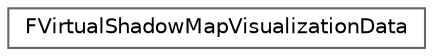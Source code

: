 digraph "Graphical Class Hierarchy"
{
 // INTERACTIVE_SVG=YES
 // LATEX_PDF_SIZE
  bgcolor="transparent";
  edge [fontname=Helvetica,fontsize=10,labelfontname=Helvetica,labelfontsize=10];
  node [fontname=Helvetica,fontsize=10,shape=box,height=0.2,width=0.4];
  rankdir="LR";
  Node0 [id="Node000000",label="FVirtualShadowMapVisualizationData",height=0.2,width=0.4,color="grey40", fillcolor="white", style="filled",URL="$df/df1/classFVirtualShadowMapVisualizationData.html",tooltip=" "];
}
